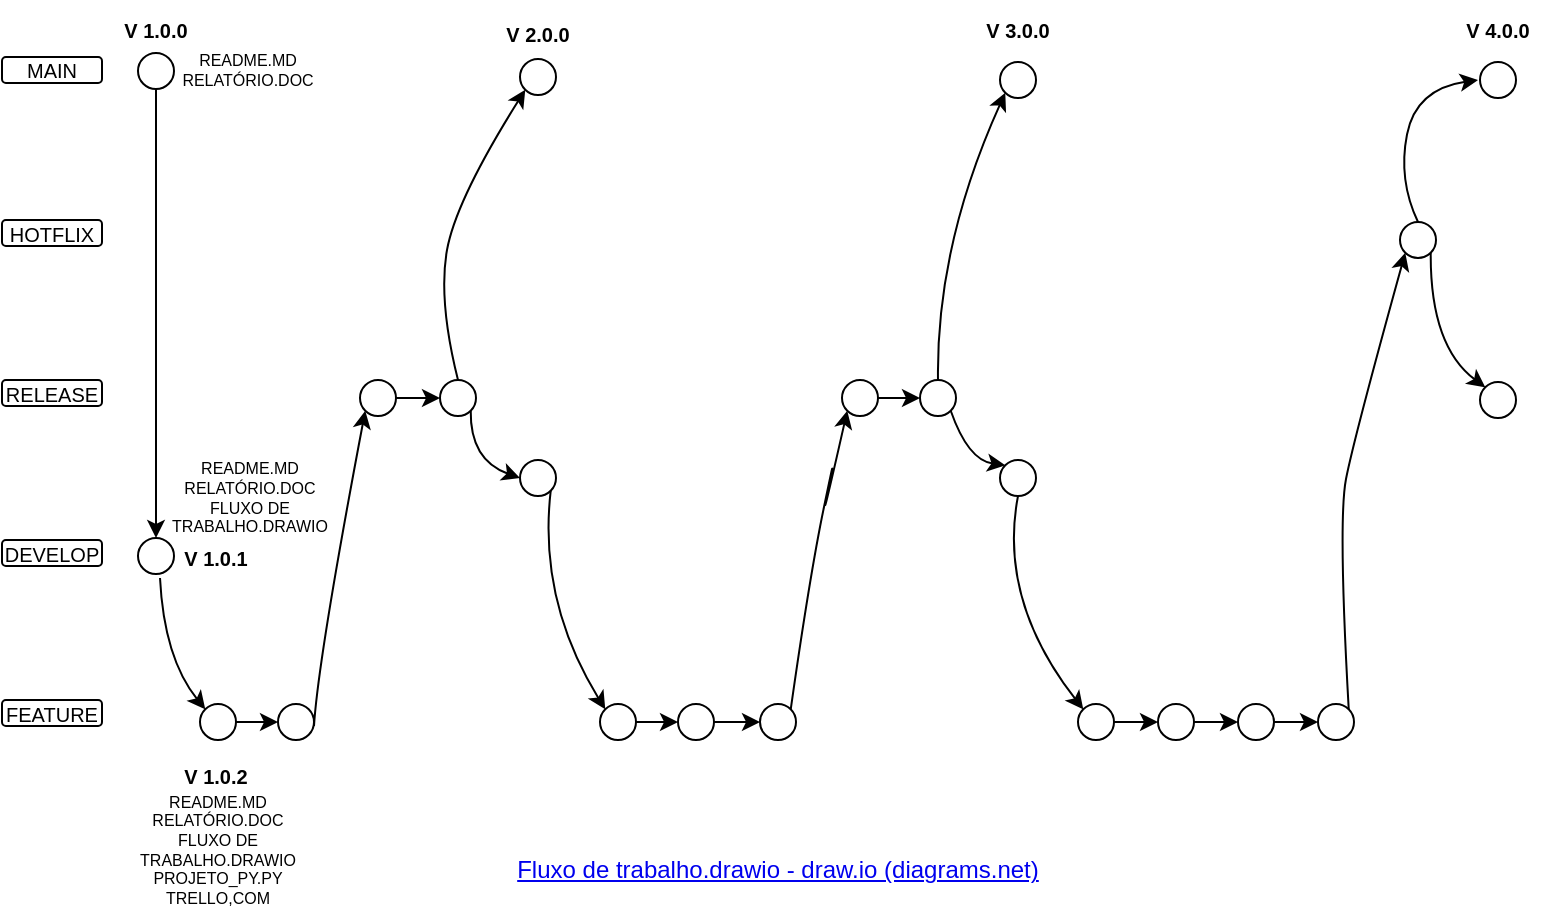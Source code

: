 <mxfile version="24.2.5" type="github">
  <diagram name="Página-1" id="MX9Ap0yOPpx5GQ5yO05Y">
    <mxGraphModel dx="871" dy="465" grid="1" gridSize="10" guides="1" tooltips="1" connect="1" arrows="1" fold="1" page="1" pageScale="1" pageWidth="827" pageHeight="1169" math="0" shadow="0">
      <root>
        <mxCell id="0" />
        <mxCell id="1" parent="0" />
        <mxCell id="UvcO7SxR95Yw_EyHBF7w-1" value="MAIN" style="rounded=1;whiteSpace=wrap;html=1;fontSize=10;strokeWidth=1;spacing=2;" parent="1" vertex="1">
          <mxGeometry x="32" y="48.5" width="50" height="13" as="geometry" />
        </mxCell>
        <mxCell id="UvcO7SxR95Yw_EyHBF7w-2" value="HOTFLIX" style="rounded=1;whiteSpace=wrap;html=1;fontSize=10;strokeWidth=1;spacing=2;" parent="1" vertex="1">
          <mxGeometry x="32" y="130" width="50" height="13" as="geometry" />
        </mxCell>
        <mxCell id="UvcO7SxR95Yw_EyHBF7w-3" value="RELEASE" style="rounded=1;whiteSpace=wrap;html=1;fontSize=10;strokeWidth=1;spacing=2;" parent="1" vertex="1">
          <mxGeometry x="32" y="210" width="50" height="13" as="geometry" />
        </mxCell>
        <mxCell id="UvcO7SxR95Yw_EyHBF7w-4" value="DEVELOP" style="rounded=1;whiteSpace=wrap;html=1;fontSize=10;strokeWidth=1;spacing=2;" parent="1" vertex="1">
          <mxGeometry x="32" y="290" width="50" height="13" as="geometry" />
        </mxCell>
        <mxCell id="UvcO7SxR95Yw_EyHBF7w-5" value="FEATURE" style="rounded=1;whiteSpace=wrap;html=1;fontSize=10;strokeWidth=1;spacing=2;" parent="1" vertex="1">
          <mxGeometry x="32" y="370" width="50" height="13" as="geometry" />
        </mxCell>
        <mxCell id="RaZOKAncW7kBr5Xx2U1J-1" style="edgeStyle=orthogonalEdgeStyle;rounded=0;orthogonalLoop=1;jettySize=auto;html=1;exitX=0.5;exitY=1;exitDx=0;exitDy=0;entryX=0.522;entryY=0.978;entryDx=0;entryDy=0;entryPerimeter=0;fontSize=10;strokeWidth=1;spacing=2;" parent="1" source="UvcO7SxR95Yw_EyHBF7w-6" target="UvcO7SxR95Yw_EyHBF7w-6" edge="1">
          <mxGeometry relative="1" as="geometry">
            <mxPoint x="139" y="110" as="targetPoint" />
          </mxGeometry>
        </mxCell>
        <mxCell id="UvcO7SxR95Yw_EyHBF7w-6" value="" style="ellipse;whiteSpace=wrap;html=1;aspect=fixed;fontSize=10;strokeWidth=1;spacing=2;" parent="1" vertex="1">
          <mxGeometry x="100" y="46.5" width="18" height="18" as="geometry" />
        </mxCell>
        <mxCell id="UvcO7SxR95Yw_EyHBF7w-7" value="V 1.0.0" style="text;html=1;align=center;verticalAlign=middle;whiteSpace=wrap;rounded=0;fontSize=10;fontStyle=1" parent="1" vertex="1">
          <mxGeometry x="79" y="20" width="60" height="30" as="geometry" />
        </mxCell>
        <mxCell id="UvcO7SxR95Yw_EyHBF7w-8" value="&lt;font style=&quot;font-size: 8px;&quot;&gt;README.MD&lt;/font&gt;&lt;div style=&quot;font-size: 8px;&quot;&gt;&lt;font style=&quot;font-size: 8px;&quot;&gt;RELATÓRIO.DOC&lt;/font&gt;&lt;/div&gt;" style="text;html=1;align=center;verticalAlign=middle;whiteSpace=wrap;rounded=0;fontSize=8;strokeWidth=1;spacing=2;" parent="1" vertex="1">
          <mxGeometry x="130" y="45.5" width="50" height="19" as="geometry" />
        </mxCell>
        <mxCell id="UvcO7SxR95Yw_EyHBF7w-9" style="edgeStyle=orthogonalEdgeStyle;rounded=0;orthogonalLoop=1;jettySize=auto;html=1;exitX=0.5;exitY=1;exitDx=0;exitDy=0;fontSize=10;strokeWidth=1;spacing=2;" parent="1" source="UvcO7SxR95Yw_EyHBF7w-4" target="UvcO7SxR95Yw_EyHBF7w-4" edge="1">
          <mxGeometry relative="1" as="geometry" />
        </mxCell>
        <mxCell id="RaZOKAncW7kBr5Xx2U1J-2" value="" style="ellipse;whiteSpace=wrap;html=1;aspect=fixed;fontSize=10;strokeWidth=1;spacing=2;" parent="1" vertex="1">
          <mxGeometry x="100" y="289" width="18" height="18" as="geometry" />
        </mxCell>
        <mxCell id="RaZOKAncW7kBr5Xx2U1J-3" value="V 1.0.1" style="text;html=1;align=center;verticalAlign=middle;whiteSpace=wrap;rounded=0;fontSize=10;fontStyle=1;strokeWidth=1;spacing=2;" parent="1" vertex="1">
          <mxGeometry x="118" y="290.5" width="42" height="16.5" as="geometry" />
        </mxCell>
        <mxCell id="RaZOKAncW7kBr5Xx2U1J-4" value="" style="endArrow=classic;html=1;rounded=0;exitX=0.5;exitY=1;exitDx=0;exitDy=0;entryX=0.5;entryY=0;entryDx=0;entryDy=0;fontSize=10;strokeWidth=1;spacing=2;" parent="1" source="UvcO7SxR95Yw_EyHBF7w-6" target="RaZOKAncW7kBr5Xx2U1J-2" edge="1">
          <mxGeometry width="50" height="50" relative="1" as="geometry">
            <mxPoint x="390" y="240" as="sourcePoint" />
            <mxPoint x="440" y="190" as="targetPoint" />
          </mxGeometry>
        </mxCell>
        <mxCell id="RaZOKAncW7kBr5Xx2U1J-5" value="" style="curved=1;endArrow=classic;html=1;rounded=0;entryX=0;entryY=0;entryDx=0;entryDy=0;" parent="1" target="RaZOKAncW7kBr5Xx2U1J-6" edge="1">
          <mxGeometry width="50" height="50" relative="1" as="geometry">
            <mxPoint x="111" y="309" as="sourcePoint" />
            <mxPoint x="131" y="372" as="targetPoint" />
            <Array as="points">
              <mxPoint x="113" y="349" />
            </Array>
          </mxGeometry>
        </mxCell>
        <mxCell id="RaZOKAncW7kBr5Xx2U1J-9" style="edgeStyle=orthogonalEdgeStyle;rounded=0;orthogonalLoop=1;jettySize=auto;html=1;exitX=1;exitY=0.5;exitDx=0;exitDy=0;entryX=0;entryY=0.5;entryDx=0;entryDy=0;" parent="1" source="RaZOKAncW7kBr5Xx2U1J-6" target="RaZOKAncW7kBr5Xx2U1J-8" edge="1">
          <mxGeometry relative="1" as="geometry" />
        </mxCell>
        <mxCell id="RaZOKAncW7kBr5Xx2U1J-6" value="" style="ellipse;whiteSpace=wrap;html=1;aspect=fixed;fontSize=10;strokeWidth=1;spacing=2;" parent="1" vertex="1">
          <mxGeometry x="131" y="372" width="18" height="18" as="geometry" />
        </mxCell>
        <mxCell id="RaZOKAncW7kBr5Xx2U1J-8" value="" style="ellipse;whiteSpace=wrap;html=1;aspect=fixed;fontSize=10;strokeWidth=1;spacing=2;" parent="1" vertex="1">
          <mxGeometry x="170" y="372" width="18" height="18" as="geometry" />
        </mxCell>
        <mxCell id="RaZOKAncW7kBr5Xx2U1J-10" value="" style="curved=1;endArrow=classic;html=1;rounded=0;entryX=0;entryY=1;entryDx=0;entryDy=0;" parent="1" target="RaZOKAncW7kBr5Xx2U1J-11" edge="1">
          <mxGeometry width="50" height="50" relative="1" as="geometry">
            <mxPoint x="188" y="383" as="sourcePoint" />
            <mxPoint x="250" y="230" as="targetPoint" />
            <Array as="points">
              <mxPoint x="190" y="350" />
            </Array>
          </mxGeometry>
        </mxCell>
        <mxCell id="RaZOKAncW7kBr5Xx2U1J-13" style="edgeStyle=orthogonalEdgeStyle;rounded=0;orthogonalLoop=1;jettySize=auto;html=1;exitX=1;exitY=0.5;exitDx=0;exitDy=0;entryX=0;entryY=0.5;entryDx=0;entryDy=0;" parent="1" source="RaZOKAncW7kBr5Xx2U1J-11" target="RaZOKAncW7kBr5Xx2U1J-12" edge="1">
          <mxGeometry relative="1" as="geometry" />
        </mxCell>
        <mxCell id="RaZOKAncW7kBr5Xx2U1J-11" value="" style="ellipse;whiteSpace=wrap;html=1;aspect=fixed;fontSize=10;strokeWidth=1;spacing=2;" parent="1" vertex="1">
          <mxGeometry x="211" y="210" width="18" height="18" as="geometry" />
        </mxCell>
        <mxCell id="RaZOKAncW7kBr5Xx2U1J-12" value="" style="ellipse;whiteSpace=wrap;html=1;aspect=fixed;fontSize=10;strokeWidth=1;spacing=2;" parent="1" vertex="1">
          <mxGeometry x="251" y="210" width="18" height="18" as="geometry" />
        </mxCell>
        <mxCell id="RaZOKAncW7kBr5Xx2U1J-14" value="" style="ellipse;whiteSpace=wrap;html=1;aspect=fixed;fontSize=10;strokeWidth=1;spacing=2;" parent="1" vertex="1">
          <mxGeometry x="291" y="49.5" width="18" height="18" as="geometry" />
        </mxCell>
        <mxCell id="RaZOKAncW7kBr5Xx2U1J-15" value="" style="curved=1;endArrow=classic;html=1;rounded=0;entryX=0;entryY=1;entryDx=0;entryDy=0;exitX=0.5;exitY=0;exitDx=0;exitDy=0;" parent="1" source="RaZOKAncW7kBr5Xx2U1J-12" target="RaZOKAncW7kBr5Xx2U1J-14" edge="1">
          <mxGeometry width="50" height="50" relative="1" as="geometry">
            <mxPoint x="259" y="170" as="sourcePoint" />
            <mxPoint x="309" y="120" as="targetPoint" />
            <Array as="points">
              <mxPoint x="250" y="170" />
              <mxPoint x="259" y="120" />
            </Array>
          </mxGeometry>
        </mxCell>
        <mxCell id="RaZOKAncW7kBr5Xx2U1J-16" value="V 2.0.0" style="text;html=1;align=center;verticalAlign=middle;whiteSpace=wrap;rounded=0;fontSize=10;fontStyle=1;strokeWidth=1;spacing=2;" parent="1" vertex="1">
          <mxGeometry x="279" y="29" width="42" height="16.5" as="geometry" />
        </mxCell>
        <mxCell id="RaZOKAncW7kBr5Xx2U1J-17" value="" style="curved=1;endArrow=classic;html=1;rounded=0;exitX=1;exitY=1;exitDx=0;exitDy=0;entryX=0;entryY=0.5;entryDx=0;entryDy=0;" parent="1" source="RaZOKAncW7kBr5Xx2U1J-12" target="RaZOKAncW7kBr5Xx2U1J-18" edge="1">
          <mxGeometry width="50" height="50" relative="1" as="geometry">
            <mxPoint x="280" y="250" as="sourcePoint" />
            <mxPoint x="290" y="260" as="targetPoint" />
            <Array as="points">
              <mxPoint x="266" y="250" />
            </Array>
          </mxGeometry>
        </mxCell>
        <mxCell id="RaZOKAncW7kBr5Xx2U1J-18" value="" style="ellipse;whiteSpace=wrap;html=1;aspect=fixed;fontSize=10;strokeWidth=1;spacing=2;" parent="1" vertex="1">
          <mxGeometry x="291" y="250" width="18" height="18" as="geometry" />
        </mxCell>
        <mxCell id="RaZOKAncW7kBr5Xx2U1J-23" style="edgeStyle=orthogonalEdgeStyle;rounded=0;orthogonalLoop=1;jettySize=auto;html=1;exitX=1;exitY=0.5;exitDx=0;exitDy=0;entryX=0;entryY=0.5;entryDx=0;entryDy=0;" parent="1" source="RaZOKAncW7kBr5Xx2U1J-19" target="RaZOKAncW7kBr5Xx2U1J-21" edge="1">
          <mxGeometry relative="1" as="geometry" />
        </mxCell>
        <mxCell id="RaZOKAncW7kBr5Xx2U1J-19" value="" style="ellipse;whiteSpace=wrap;html=1;aspect=fixed;fontSize=10;strokeWidth=1;spacing=2;" parent="1" vertex="1">
          <mxGeometry x="331" y="372" width="18" height="18" as="geometry" />
        </mxCell>
        <mxCell id="RaZOKAncW7kBr5Xx2U1J-20" value="" style="curved=1;endArrow=classic;html=1;rounded=0;exitX=1;exitY=1;exitDx=0;exitDy=0;entryX=0;entryY=0;entryDx=0;entryDy=0;" parent="1" source="RaZOKAncW7kBr5Xx2U1J-18" target="RaZOKAncW7kBr5Xx2U1J-19" edge="1">
          <mxGeometry width="50" height="50" relative="1" as="geometry">
            <mxPoint x="321" y="330" as="sourcePoint" />
            <mxPoint x="371" y="280" as="targetPoint" />
            <Array as="points">
              <mxPoint x="300" y="320" />
            </Array>
          </mxGeometry>
        </mxCell>
        <mxCell id="RaZOKAncW7kBr5Xx2U1J-24" style="edgeStyle=orthogonalEdgeStyle;rounded=0;orthogonalLoop=1;jettySize=auto;html=1;exitX=1;exitY=0.5;exitDx=0;exitDy=0;entryX=0;entryY=0.5;entryDx=0;entryDy=0;" parent="1" source="RaZOKAncW7kBr5Xx2U1J-21" target="RaZOKAncW7kBr5Xx2U1J-22" edge="1">
          <mxGeometry relative="1" as="geometry" />
        </mxCell>
        <mxCell id="RaZOKAncW7kBr5Xx2U1J-21" value="" style="ellipse;whiteSpace=wrap;html=1;aspect=fixed;fontSize=10;strokeWidth=1;spacing=2;" parent="1" vertex="1">
          <mxGeometry x="370" y="372" width="18" height="18" as="geometry" />
        </mxCell>
        <mxCell id="RaZOKAncW7kBr5Xx2U1J-22" value="" style="ellipse;whiteSpace=wrap;html=1;aspect=fixed;fontSize=10;strokeWidth=1;spacing=2;" parent="1" vertex="1">
          <mxGeometry x="411" y="372" width="18" height="18" as="geometry" />
        </mxCell>
        <mxCell id="RaZOKAncW7kBr5Xx2U1J-28" style="edgeStyle=orthogonalEdgeStyle;rounded=0;orthogonalLoop=1;jettySize=auto;html=1;exitX=1;exitY=0.5;exitDx=0;exitDy=0;entryX=0;entryY=0.5;entryDx=0;entryDy=0;" parent="1" source="RaZOKAncW7kBr5Xx2U1J-25" target="RaZOKAncW7kBr5Xx2U1J-27" edge="1">
          <mxGeometry relative="1" as="geometry" />
        </mxCell>
        <mxCell id="RaZOKAncW7kBr5Xx2U1J-25" value="" style="ellipse;whiteSpace=wrap;html=1;aspect=fixed;fontSize=10;strokeWidth=1;spacing=2;" parent="1" vertex="1">
          <mxGeometry x="452" y="210" width="18" height="18" as="geometry" />
        </mxCell>
        <mxCell id="RaZOKAncW7kBr5Xx2U1J-26" value="" style="curved=1;endArrow=classic;html=1;rounded=0;exitX=1;exitY=0;exitDx=0;exitDy=0;entryX=0;entryY=1;entryDx=0;entryDy=0;" parent="1" source="RaZOKAncW7kBr5Xx2U1J-22" target="RaZOKAncW7kBr5Xx2U1J-25" edge="1">
          <mxGeometry width="50" height="50" relative="1" as="geometry">
            <mxPoint x="436" y="357" as="sourcePoint" />
            <mxPoint x="450" y="240" as="targetPoint" />
            <Array as="points">
              <mxPoint x="436" y="307" />
              <mxPoint x="450" y="240" />
              <mxPoint x="440" y="290" />
            </Array>
          </mxGeometry>
        </mxCell>
        <mxCell id="RaZOKAncW7kBr5Xx2U1J-27" value="" style="ellipse;whiteSpace=wrap;html=1;aspect=fixed;fontSize=10;strokeWidth=1;spacing=2;" parent="1" vertex="1">
          <mxGeometry x="491" y="210" width="18" height="18" as="geometry" />
        </mxCell>
        <mxCell id="RaZOKAncW7kBr5Xx2U1J-29" value="" style="ellipse;whiteSpace=wrap;html=1;aspect=fixed;fontSize=10;strokeWidth=1;spacing=2;" parent="1" vertex="1">
          <mxGeometry x="531" y="51" width="18" height="18" as="geometry" />
        </mxCell>
        <mxCell id="RaZOKAncW7kBr5Xx2U1J-30" value="" style="curved=1;endArrow=classic;html=1;rounded=0;exitX=0.5;exitY=0;exitDx=0;exitDy=0;entryX=0;entryY=1;entryDx=0;entryDy=0;" parent="1" source="RaZOKAncW7kBr5Xx2U1J-27" target="RaZOKAncW7kBr5Xx2U1J-29" edge="1">
          <mxGeometry width="50" height="50" relative="1" as="geometry">
            <mxPoint x="499" y="193" as="sourcePoint" />
            <mxPoint x="549" y="143" as="targetPoint" />
            <Array as="points">
              <mxPoint x="499" y="143" />
            </Array>
          </mxGeometry>
        </mxCell>
        <mxCell id="RaZOKAncW7kBr5Xx2U1J-31" value="" style="ellipse;whiteSpace=wrap;html=1;aspect=fixed;fontSize=10;strokeWidth=1;spacing=2;" parent="1" vertex="1">
          <mxGeometry x="531" y="250" width="18" height="18" as="geometry" />
        </mxCell>
        <mxCell id="RaZOKAncW7kBr5Xx2U1J-32" value="" style="curved=1;endArrow=classic;html=1;rounded=0;exitX=1;exitY=1;exitDx=0;exitDy=0;entryX=0;entryY=0;entryDx=0;entryDy=0;" parent="1" source="RaZOKAncW7kBr5Xx2U1J-27" target="RaZOKAncW7kBr5Xx2U1J-31" edge="1">
          <mxGeometry width="50" height="50" relative="1" as="geometry">
            <mxPoint x="515" y="228" as="sourcePoint" />
            <mxPoint x="565" y="178" as="targetPoint" />
            <Array as="points">
              <mxPoint x="515" y="250" />
            </Array>
          </mxGeometry>
        </mxCell>
        <mxCell id="RaZOKAncW7kBr5Xx2U1J-38" style="edgeStyle=orthogonalEdgeStyle;rounded=0;orthogonalLoop=1;jettySize=auto;html=1;exitX=1;exitY=0.5;exitDx=0;exitDy=0;entryX=0;entryY=0.5;entryDx=0;entryDy=0;" parent="1" source="RaZOKAncW7kBr5Xx2U1J-33" target="RaZOKAncW7kBr5Xx2U1J-34" edge="1">
          <mxGeometry relative="1" as="geometry" />
        </mxCell>
        <mxCell id="RaZOKAncW7kBr5Xx2U1J-33" value="" style="ellipse;whiteSpace=wrap;html=1;aspect=fixed;fontSize=10;strokeWidth=1;spacing=2;" parent="1" vertex="1">
          <mxGeometry x="570" y="372" width="18" height="18" as="geometry" />
        </mxCell>
        <mxCell id="RaZOKAncW7kBr5Xx2U1J-39" style="edgeStyle=orthogonalEdgeStyle;rounded=0;orthogonalLoop=1;jettySize=auto;html=1;exitX=1;exitY=0.5;exitDx=0;exitDy=0;entryX=0;entryY=0.5;entryDx=0;entryDy=0;" parent="1" source="RaZOKAncW7kBr5Xx2U1J-34" target="RaZOKAncW7kBr5Xx2U1J-35" edge="1">
          <mxGeometry relative="1" as="geometry" />
        </mxCell>
        <mxCell id="RaZOKAncW7kBr5Xx2U1J-34" value="" style="ellipse;whiteSpace=wrap;html=1;aspect=fixed;fontSize=10;strokeWidth=1;spacing=2;" parent="1" vertex="1">
          <mxGeometry x="610" y="372" width="18" height="18" as="geometry" />
        </mxCell>
        <mxCell id="RaZOKAncW7kBr5Xx2U1J-40" style="edgeStyle=orthogonalEdgeStyle;rounded=0;orthogonalLoop=1;jettySize=auto;html=1;exitX=1;exitY=0.5;exitDx=0;exitDy=0;entryX=0;entryY=0.5;entryDx=0;entryDy=0;" parent="1" source="RaZOKAncW7kBr5Xx2U1J-35" target="RaZOKAncW7kBr5Xx2U1J-36" edge="1">
          <mxGeometry relative="1" as="geometry" />
        </mxCell>
        <mxCell id="RaZOKAncW7kBr5Xx2U1J-35" value="" style="ellipse;whiteSpace=wrap;html=1;aspect=fixed;fontSize=10;strokeWidth=1;spacing=2;" parent="1" vertex="1">
          <mxGeometry x="650" y="372" width="18" height="18" as="geometry" />
        </mxCell>
        <mxCell id="RaZOKAncW7kBr5Xx2U1J-36" value="" style="ellipse;whiteSpace=wrap;html=1;aspect=fixed;fontSize=10;strokeWidth=1;spacing=2;" parent="1" vertex="1">
          <mxGeometry x="690" y="372" width="18" height="18" as="geometry" />
        </mxCell>
        <mxCell id="RaZOKAncW7kBr5Xx2U1J-37" value="" style="curved=1;endArrow=classic;html=1;rounded=0;exitX=0.5;exitY=1;exitDx=0;exitDy=0;entryX=0;entryY=0;entryDx=0;entryDy=0;" parent="1" source="RaZOKAncW7kBr5Xx2U1J-31" target="RaZOKAncW7kBr5Xx2U1J-33" edge="1">
          <mxGeometry width="50" height="50" relative="1" as="geometry">
            <mxPoint x="560" y="303" as="sourcePoint" />
            <mxPoint x="610" y="253" as="targetPoint" />
            <Array as="points">
              <mxPoint x="530" y="320" />
            </Array>
          </mxGeometry>
        </mxCell>
        <mxCell id="RaZOKAncW7kBr5Xx2U1J-41" value="" style="ellipse;whiteSpace=wrap;html=1;aspect=fixed;fontSize=10;strokeWidth=1;spacing=2;" parent="1" vertex="1">
          <mxGeometry x="731" y="131" width="18" height="18" as="geometry" />
        </mxCell>
        <mxCell id="RaZOKAncW7kBr5Xx2U1J-42" value="" style="curved=1;endArrow=classic;html=1;rounded=0;exitX=1;exitY=0;exitDx=0;exitDy=0;entryX=0;entryY=1;entryDx=0;entryDy=0;" parent="1" source="RaZOKAncW7kBr5Xx2U1J-36" target="RaZOKAncW7kBr5Xx2U1J-41" edge="1">
          <mxGeometry width="50" height="50" relative="1" as="geometry">
            <mxPoint x="708" y="289" as="sourcePoint" />
            <mxPoint x="758" y="239" as="targetPoint" />
            <Array as="points">
              <mxPoint x="700" y="280" />
              <mxPoint x="708" y="239" />
            </Array>
          </mxGeometry>
        </mxCell>
        <mxCell id="RaZOKAncW7kBr5Xx2U1J-43" value="" style="ellipse;whiteSpace=wrap;html=1;aspect=fixed;fontSize=10;strokeWidth=1;spacing=2;" parent="1" vertex="1">
          <mxGeometry x="771" y="211" width="18" height="18" as="geometry" />
        </mxCell>
        <mxCell id="RaZOKAncW7kBr5Xx2U1J-44" value="" style="curved=1;endArrow=classic;html=1;rounded=0;exitX=1;exitY=1;exitDx=0;exitDy=0;entryX=0;entryY=0;entryDx=0;entryDy=0;" parent="1" source="RaZOKAncW7kBr5Xx2U1J-41" target="RaZOKAncW7kBr5Xx2U1J-43" edge="1">
          <mxGeometry width="50" height="50" relative="1" as="geometry">
            <mxPoint x="760" y="193" as="sourcePoint" />
            <mxPoint x="810" y="143" as="targetPoint" />
            <Array as="points">
              <mxPoint x="746" y="193" />
            </Array>
          </mxGeometry>
        </mxCell>
        <mxCell id="RaZOKAncW7kBr5Xx2U1J-45" value="V 3.0.0" style="text;html=1;align=center;verticalAlign=middle;whiteSpace=wrap;rounded=0;fontSize=10;fontStyle=1;strokeWidth=1;spacing=2;" parent="1" vertex="1">
          <mxGeometry x="519" y="26.75" width="42" height="16.5" as="geometry" />
        </mxCell>
        <mxCell id="RaZOKAncW7kBr5Xx2U1J-46" value="" style="curved=1;endArrow=classic;html=1;rounded=0;exitX=0.5;exitY=0;exitDx=0;exitDy=0;" parent="1" source="RaZOKAncW7kBr5Xx2U1J-41" edge="1">
          <mxGeometry width="50" height="50" relative="1" as="geometry">
            <mxPoint x="739" y="114.5" as="sourcePoint" />
            <mxPoint x="770" y="60" as="targetPoint" />
            <Array as="points">
              <mxPoint x="730" y="110" />
              <mxPoint x="739" y="64.5" />
            </Array>
          </mxGeometry>
        </mxCell>
        <mxCell id="RaZOKAncW7kBr5Xx2U1J-47" value="" style="ellipse;whiteSpace=wrap;html=1;aspect=fixed;fontSize=10;strokeWidth=1;spacing=2;" parent="1" vertex="1">
          <mxGeometry x="771" y="51" width="18" height="18" as="geometry" />
        </mxCell>
        <mxCell id="RaZOKAncW7kBr5Xx2U1J-48" value="V 4.0.0" style="text;html=1;align=center;verticalAlign=middle;whiteSpace=wrap;rounded=0;fontSize=10;fontStyle=1;strokeWidth=1;spacing=2;" parent="1" vertex="1">
          <mxGeometry x="759" y="26.75" width="42" height="16.5" as="geometry" />
        </mxCell>
        <mxCell id="RaZOKAncW7kBr5Xx2U1J-50" value="&lt;a href=&quot;https://app.diagrams.net/?src=about#HNandoBalzaneli%2FProjeto-Integrador-01%2Fmain%2FFluxo%20de%20trabalho.drawio#%7B%22pageId%22%3A%22MX9Ap0yOPpx5GQ5yO05Y%22%7D&quot;&gt;Fluxo de trabalho.drawio - draw.io (diagrams.net)&lt;/a&gt;" style="text;html=1;align=center;verticalAlign=middle;whiteSpace=wrap;rounded=0;" parent="1" vertex="1">
          <mxGeometry x="212" y="440" width="416" height="30" as="geometry" />
        </mxCell>
        <mxCell id="6Lc7VOf9Q_E2OELNQAuq-1" value="V 1.0.2" style="text;html=1;align=center;verticalAlign=middle;whiteSpace=wrap;rounded=0;fontSize=10;fontStyle=1;strokeWidth=1;spacing=2;" vertex="1" parent="1">
          <mxGeometry x="118" y="400" width="42" height="16.5" as="geometry" />
        </mxCell>
        <mxCell id="6Lc7VOf9Q_E2OELNQAuq-2" value="&lt;font style=&quot;font-size: 8px;&quot;&gt;README.MD&lt;/font&gt;&lt;div style=&quot;font-size: 8px;&quot;&gt;&lt;font style=&quot;font-size: 8px;&quot;&gt;RELATÓRIO.DOC&lt;/font&gt;&lt;/div&gt;&lt;div style=&quot;font-size: 8px;&quot;&gt;FLUXO DE TRABALHO.DRAWIO&lt;/div&gt;" style="text;html=1;align=center;verticalAlign=middle;whiteSpace=wrap;rounded=0;fontSize=8;strokeWidth=1;spacing=2;" vertex="1" parent="1">
          <mxGeometry x="131" y="259" width="50" height="19" as="geometry" />
        </mxCell>
        <mxCell id="6Lc7VOf9Q_E2OELNQAuq-3" value="&lt;font style=&quot;font-size: 8px;&quot;&gt;README.MD&lt;/font&gt;&lt;div style=&quot;font-size: 8px;&quot;&gt;&lt;font style=&quot;font-size: 8px;&quot;&gt;RELATÓRIO.DOC&lt;/font&gt;&lt;/div&gt;&lt;div style=&quot;font-size: 8px;&quot;&gt;FLUXO DE TRABALHO.DRAWIO&lt;/div&gt;&lt;div style=&quot;&quot;&gt;PROJETO_PY.PY&lt;/div&gt;&lt;div style=&quot;&quot;&gt;TRELLO,COM&lt;/div&gt;" style="text;html=1;align=center;verticalAlign=middle;whiteSpace=wrap;rounded=0;fontSize=8;strokeWidth=1;spacing=2;" vertex="1" parent="1">
          <mxGeometry x="115" y="435" width="50" height="19" as="geometry" />
        </mxCell>
      </root>
    </mxGraphModel>
  </diagram>
</mxfile>

